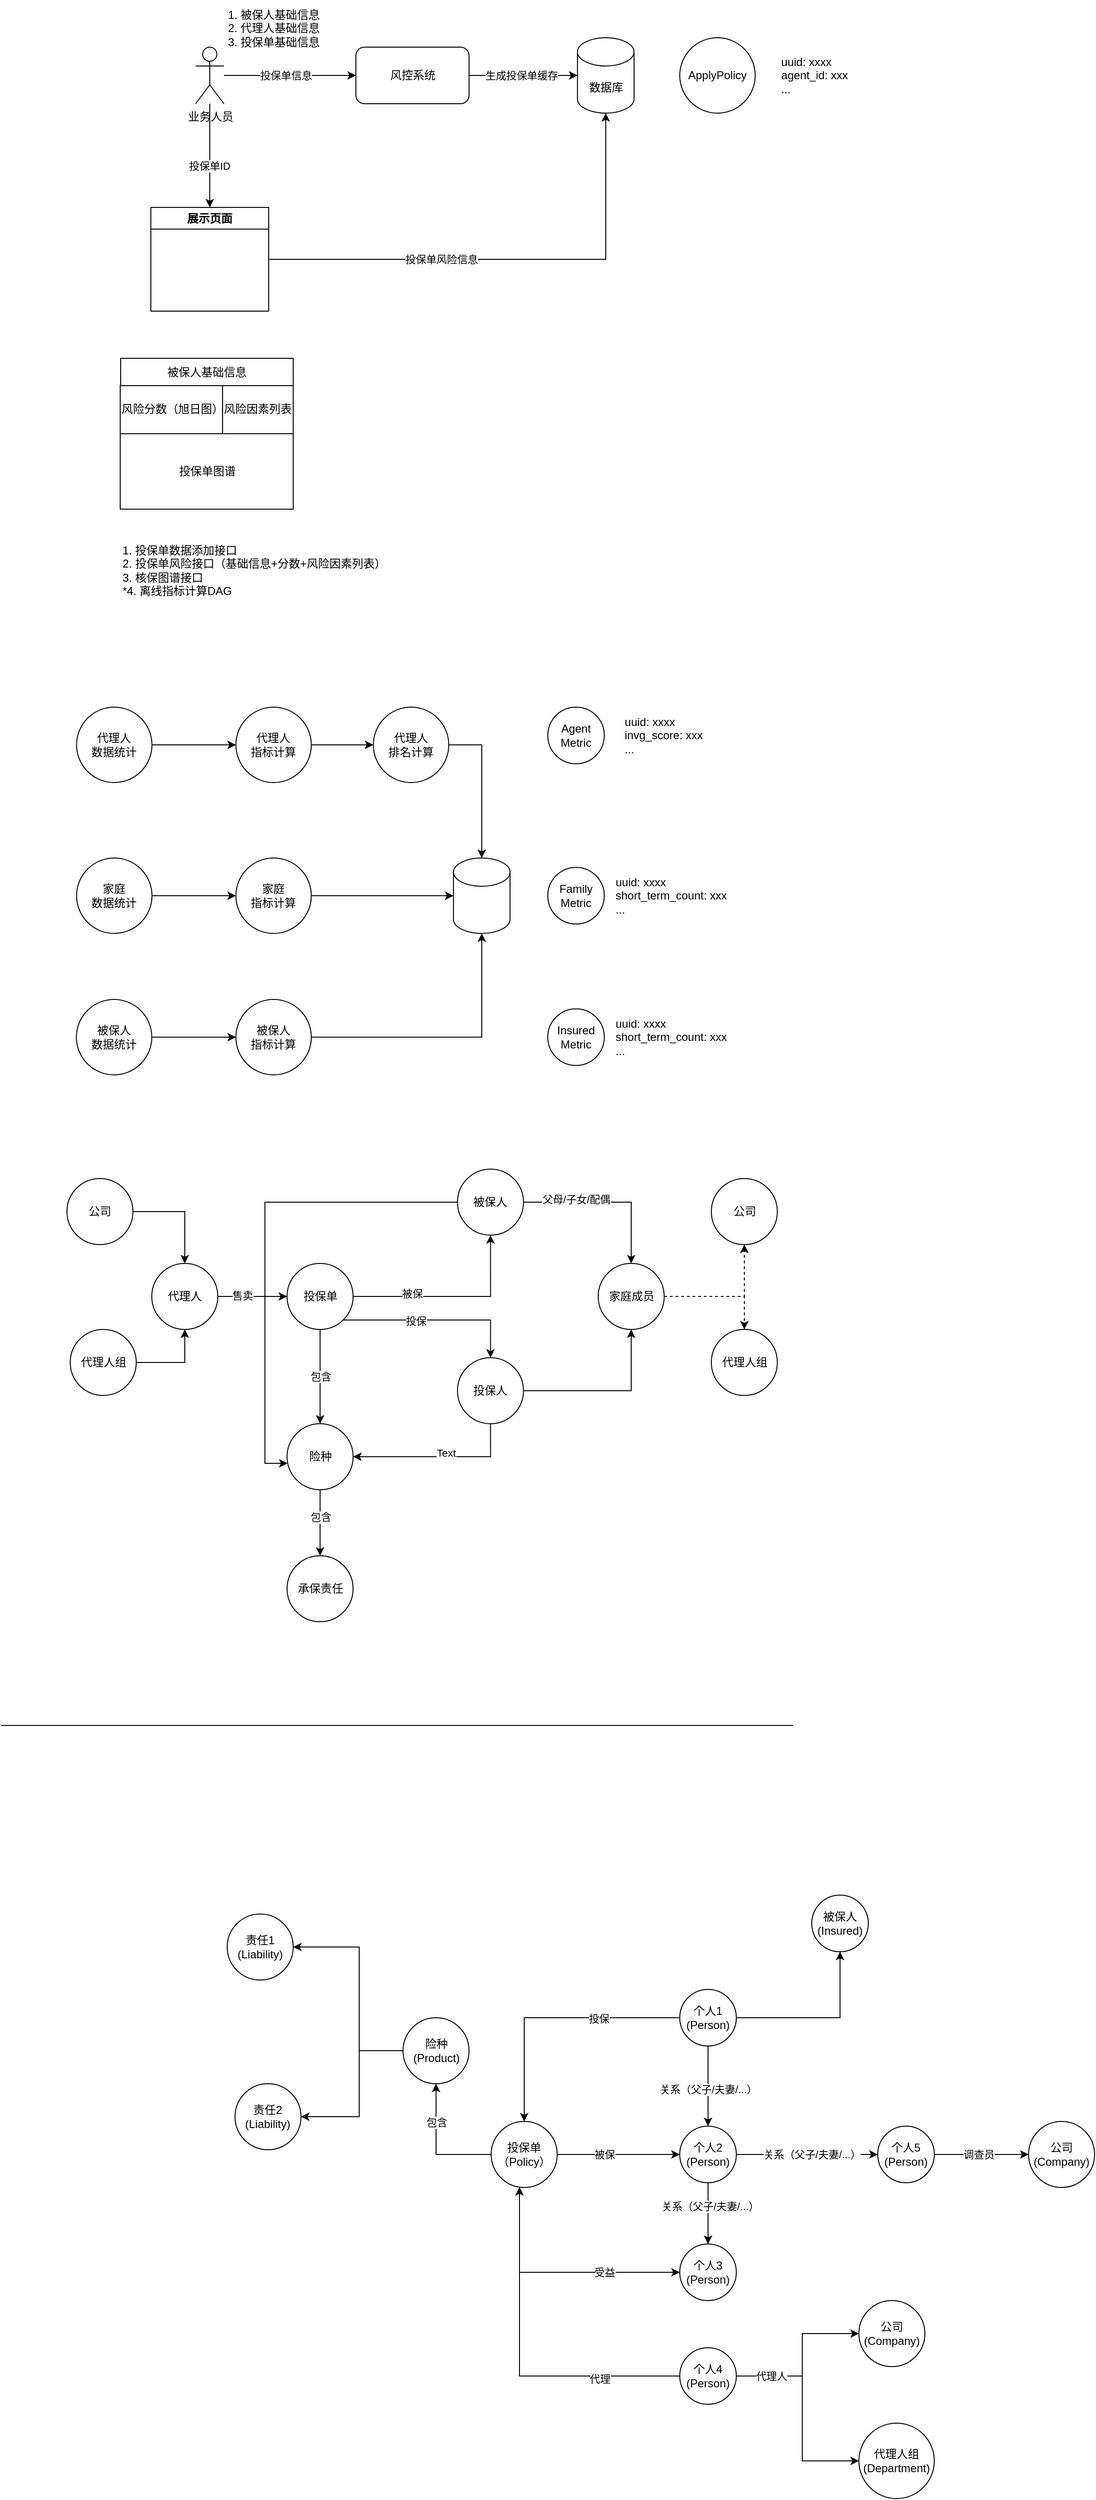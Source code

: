 <mxfile version="22.1.0" type="github">
  <diagram name="Page-1" id="D61PyfcK58h0UPg5Ae6O">
    <mxGraphModel dx="2074" dy="2250" grid="1" gridSize="10" guides="1" tooltips="1" connect="1" arrows="1" fold="1" page="1" pageScale="1" pageWidth="850" pageHeight="1100" math="0" shadow="0">
      <root>
        <mxCell id="0" />
        <mxCell id="1" parent="0" />
        <mxCell id="CutPcQzICrdOBgq3EssP-4" style="edgeStyle=orthogonalEdgeStyle;rounded=0;orthogonalLoop=1;jettySize=auto;html=1;" parent="1" source="CutPcQzICrdOBgq3EssP-1" target="CutPcQzICrdOBgq3EssP-2" edge="1">
          <mxGeometry relative="1" as="geometry" />
        </mxCell>
        <mxCell id="CutPcQzICrdOBgq3EssP-6" value="投保单信息" style="edgeLabel;html=1;align=center;verticalAlign=middle;resizable=0;points=[];" parent="CutPcQzICrdOBgq3EssP-4" vertex="1" connectable="0">
          <mxGeometry x="-0.329" relative="1" as="geometry">
            <mxPoint x="18" as="offset" />
          </mxGeometry>
        </mxCell>
        <mxCell id="CutPcQzICrdOBgq3EssP-11" style="edgeStyle=orthogonalEdgeStyle;rounded=0;orthogonalLoop=1;jettySize=auto;html=1;" parent="1" source="CutPcQzICrdOBgq3EssP-1" target="CutPcQzICrdOBgq3EssP-9" edge="1">
          <mxGeometry relative="1" as="geometry" />
        </mxCell>
        <mxCell id="CutPcQzICrdOBgq3EssP-13" value="投保单ID" style="edgeLabel;html=1;align=center;verticalAlign=middle;resizable=0;points=[];" parent="CutPcQzICrdOBgq3EssP-11" vertex="1" connectable="0">
          <mxGeometry x="0.173" y="-1" relative="1" as="geometry">
            <mxPoint y="1" as="offset" />
          </mxGeometry>
        </mxCell>
        <mxCell id="CutPcQzICrdOBgq3EssP-1" value="业务人员" style="shape=umlActor;verticalLabelPosition=bottom;verticalAlign=top;html=1;outlineConnect=0;" parent="1" vertex="1">
          <mxGeometry x="216.5" y="-960" width="30" height="60" as="geometry" />
        </mxCell>
        <mxCell id="CutPcQzICrdOBgq3EssP-5" style="edgeStyle=orthogonalEdgeStyle;rounded=0;orthogonalLoop=1;jettySize=auto;html=1;" parent="1" source="CutPcQzICrdOBgq3EssP-2" target="CutPcQzICrdOBgq3EssP-3" edge="1">
          <mxGeometry relative="1" as="geometry" />
        </mxCell>
        <mxCell id="CutPcQzICrdOBgq3EssP-7" value="生成投保单缓存" style="edgeLabel;html=1;align=center;verticalAlign=middle;resizable=0;points=[];" parent="CutPcQzICrdOBgq3EssP-5" vertex="1" connectable="0">
          <mxGeometry x="-0.478" relative="1" as="geometry">
            <mxPoint x="25" as="offset" />
          </mxGeometry>
        </mxCell>
        <mxCell id="CutPcQzICrdOBgq3EssP-2" value="风控系统" style="rounded=1;whiteSpace=wrap;html=1;" parent="1" vertex="1">
          <mxGeometry x="386.5" y="-960" width="120" height="60" as="geometry" />
        </mxCell>
        <mxCell id="CutPcQzICrdOBgq3EssP-3" value="数据库" style="shape=cylinder3;whiteSpace=wrap;html=1;boundedLbl=1;backgroundOutline=1;size=15;" parent="1" vertex="1">
          <mxGeometry x="621.5" y="-970" width="60" height="80" as="geometry" />
        </mxCell>
        <mxCell id="CutPcQzICrdOBgq3EssP-8" value="1. 被保人基础信息&lt;br&gt;&lt;div style=&quot;text-align: left;&quot;&gt;&lt;span style=&quot;background-color: initial;&quot;&gt;2. 代理人基础信息&lt;/span&gt;&lt;/div&gt;&lt;div style=&quot;text-align: left;&quot;&gt;&lt;span style=&quot;background-color: initial;&quot;&gt;3. 投保单基础信息&lt;/span&gt;&lt;/div&gt;" style="text;html=1;strokeColor=none;fillColor=none;align=center;verticalAlign=middle;whiteSpace=wrap;rounded=0;" parent="1" vertex="1">
          <mxGeometry x="238.82" y="-1010" width="120.79" height="60" as="geometry" />
        </mxCell>
        <mxCell id="CutPcQzICrdOBgq3EssP-9" value="展示页面" style="swimlane;whiteSpace=wrap;html=1;" parent="1" vertex="1">
          <mxGeometry x="169" y="-790" width="125" height="110" as="geometry" />
        </mxCell>
        <mxCell id="CutPcQzICrdOBgq3EssP-12" style="edgeStyle=orthogonalEdgeStyle;rounded=0;orthogonalLoop=1;jettySize=auto;html=1;entryX=0.5;entryY=1;entryDx=0;entryDy=0;entryPerimeter=0;" parent="1" source="CutPcQzICrdOBgq3EssP-9" target="CutPcQzICrdOBgq3EssP-3" edge="1">
          <mxGeometry relative="1" as="geometry" />
        </mxCell>
        <mxCell id="CutPcQzICrdOBgq3EssP-14" value="投保单风险信息" style="edgeLabel;html=1;align=center;verticalAlign=middle;resizable=0;points=[];" parent="CutPcQzICrdOBgq3EssP-12" vertex="1" connectable="0">
          <mxGeometry x="-0.44" relative="1" as="geometry">
            <mxPoint x="39" as="offset" />
          </mxGeometry>
        </mxCell>
        <mxCell id="CutPcQzICrdOBgq3EssP-22" value="1. 投保单数据添加接口&lt;br&gt;2. 投保单风险接口（基础信息+分数+风险因素列表）&lt;br&gt;3. 核保图谱接口&lt;br&gt;*4. 离线指标计算DAG" style="text;html=1;strokeColor=none;fillColor=none;align=left;verticalAlign=middle;whiteSpace=wrap;rounded=0;" parent="1" vertex="1">
          <mxGeometry x="136.5" y="-440" width="313.5" height="70" as="geometry" />
        </mxCell>
        <mxCell id="CutPcQzICrdOBgq3EssP-17" value="风险分数（旭日图）" style="rounded=0;whiteSpace=wrap;html=1;" parent="1" vertex="1">
          <mxGeometry x="136.5" y="-601.43" width="108.571" height="51.429" as="geometry" />
        </mxCell>
        <mxCell id="CutPcQzICrdOBgq3EssP-18" value="风险因素列表" style="rounded=0;whiteSpace=wrap;html=1;" parent="1" vertex="1">
          <mxGeometry x="245.07" y="-601.43" width="74.93" height="51.43" as="geometry" />
        </mxCell>
        <mxCell id="CutPcQzICrdOBgq3EssP-19" value="投保单图谱" style="rounded=0;whiteSpace=wrap;html=1;" parent="1" vertex="1">
          <mxGeometry x="136.5" y="-550" width="183.5" height="80" as="geometry" />
        </mxCell>
        <mxCell id="CutPcQzICrdOBgq3EssP-23" value="被保人基础信息" style="rounded=0;whiteSpace=wrap;html=1;" parent="1" vertex="1">
          <mxGeometry x="137" y="-630" width="183" height="29" as="geometry" />
        </mxCell>
        <mxCell id="CutPcQzICrdOBgq3EssP-30" style="edgeStyle=orthogonalEdgeStyle;rounded=0;orthogonalLoop=1;jettySize=auto;html=1;" parent="1" source="CutPcQzICrdOBgq3EssP-24" target="CutPcQzICrdOBgq3EssP-27" edge="1">
          <mxGeometry relative="1" as="geometry" />
        </mxCell>
        <mxCell id="CutPcQzICrdOBgq3EssP-24" value="代理人&lt;br&gt;数据统计" style="ellipse;whiteSpace=wrap;html=1;aspect=fixed;" parent="1" vertex="1">
          <mxGeometry x="90.21" y="-260" width="80" height="80" as="geometry" />
        </mxCell>
        <mxCell id="CutPcQzICrdOBgq3EssP-31" style="edgeStyle=orthogonalEdgeStyle;rounded=0;orthogonalLoop=1;jettySize=auto;html=1;entryX=0;entryY=0.5;entryDx=0;entryDy=0;" parent="1" source="CutPcQzICrdOBgq3EssP-25" target="CutPcQzICrdOBgq3EssP-28" edge="1">
          <mxGeometry relative="1" as="geometry" />
        </mxCell>
        <mxCell id="CutPcQzICrdOBgq3EssP-25" value="家庭&lt;br&gt;数据统计" style="ellipse;whiteSpace=wrap;html=1;aspect=fixed;" parent="1" vertex="1">
          <mxGeometry x="90.21" y="-100" width="80" height="80" as="geometry" />
        </mxCell>
        <mxCell id="CutPcQzICrdOBgq3EssP-32" style="edgeStyle=orthogonalEdgeStyle;rounded=0;orthogonalLoop=1;jettySize=auto;html=1;entryX=0;entryY=0.5;entryDx=0;entryDy=0;" parent="1" source="CutPcQzICrdOBgq3EssP-26" target="CutPcQzICrdOBgq3EssP-29" edge="1">
          <mxGeometry relative="1" as="geometry" />
        </mxCell>
        <mxCell id="CutPcQzICrdOBgq3EssP-26" value="被保人&lt;br&gt;数据统计" style="ellipse;whiteSpace=wrap;html=1;aspect=fixed;" parent="1" vertex="1">
          <mxGeometry x="90.0" y="50" width="80" height="80" as="geometry" />
        </mxCell>
        <mxCell id="CutPcQzICrdOBgq3EssP-34" style="edgeStyle=orthogonalEdgeStyle;rounded=0;orthogonalLoop=1;jettySize=auto;html=1;entryX=0;entryY=0.5;entryDx=0;entryDy=0;" parent="1" source="CutPcQzICrdOBgq3EssP-27" target="CutPcQzICrdOBgq3EssP-33" edge="1">
          <mxGeometry relative="1" as="geometry" />
        </mxCell>
        <mxCell id="CutPcQzICrdOBgq3EssP-27" value="代理人&lt;br&gt;指标计算" style="ellipse;whiteSpace=wrap;html=1;aspect=fixed;" parent="1" vertex="1">
          <mxGeometry x="259.21" y="-260" width="80" height="80" as="geometry" />
        </mxCell>
        <mxCell id="CutPcQzICrdOBgq3EssP-37" style="edgeStyle=orthogonalEdgeStyle;rounded=0;orthogonalLoop=1;jettySize=auto;html=1;" parent="1" source="CutPcQzICrdOBgq3EssP-28" target="CutPcQzICrdOBgq3EssP-35" edge="1">
          <mxGeometry relative="1" as="geometry" />
        </mxCell>
        <mxCell id="CutPcQzICrdOBgq3EssP-28" value="家庭&lt;br&gt;指标计算" style="ellipse;whiteSpace=wrap;html=1;aspect=fixed;" parent="1" vertex="1">
          <mxGeometry x="259.21" y="-100" width="80" height="80" as="geometry" />
        </mxCell>
        <mxCell id="CutPcQzICrdOBgq3EssP-29" value="被保人&lt;br&gt;指标计算" style="ellipse;whiteSpace=wrap;html=1;aspect=fixed;" parent="1" vertex="1">
          <mxGeometry x="259.21" y="50" width="80" height="80" as="geometry" />
        </mxCell>
        <mxCell id="CutPcQzICrdOBgq3EssP-33" value="代理人&lt;br&gt;排名计算" style="ellipse;whiteSpace=wrap;html=1;aspect=fixed;" parent="1" vertex="1">
          <mxGeometry x="405" y="-260" width="80" height="80" as="geometry" />
        </mxCell>
        <mxCell id="CutPcQzICrdOBgq3EssP-35" value="" style="shape=cylinder3;whiteSpace=wrap;html=1;boundedLbl=1;backgroundOutline=1;size=15;" parent="1" vertex="1">
          <mxGeometry x="490" y="-100" width="60" height="80" as="geometry" />
        </mxCell>
        <mxCell id="CutPcQzICrdOBgq3EssP-36" style="edgeStyle=orthogonalEdgeStyle;rounded=0;orthogonalLoop=1;jettySize=auto;html=1;entryX=0.5;entryY=0;entryDx=0;entryDy=0;entryPerimeter=0;" parent="1" source="CutPcQzICrdOBgq3EssP-33" target="CutPcQzICrdOBgq3EssP-35" edge="1">
          <mxGeometry relative="1" as="geometry" />
        </mxCell>
        <mxCell id="CutPcQzICrdOBgq3EssP-38" style="edgeStyle=orthogonalEdgeStyle;rounded=0;orthogonalLoop=1;jettySize=auto;html=1;entryX=0.5;entryY=1;entryDx=0;entryDy=0;entryPerimeter=0;" parent="1" source="CutPcQzICrdOBgq3EssP-29" target="CutPcQzICrdOBgq3EssP-35" edge="1">
          <mxGeometry relative="1" as="geometry" />
        </mxCell>
        <mxCell id="CutPcQzICrdOBgq3EssP-41" value="" style="group" parent="1" vertex="1" connectable="0">
          <mxGeometry x="590" y="-260" width="171.5" height="60" as="geometry" />
        </mxCell>
        <mxCell id="CutPcQzICrdOBgq3EssP-39" value="Agent&lt;br&gt;Metric" style="ellipse;whiteSpace=wrap;html=1;aspect=fixed;" parent="CutPcQzICrdOBgq3EssP-41" vertex="1">
          <mxGeometry width="60" height="60" as="geometry" />
        </mxCell>
        <mxCell id="CutPcQzICrdOBgq3EssP-40" value="&lt;div style=&quot;text-align: left;&quot;&gt;&lt;span style=&quot;background-color: initial;&quot;&gt;uuid: xxxx&lt;/span&gt;&lt;/div&gt;&lt;div style=&quot;text-align: left;&quot;&gt;&lt;span style=&quot;background-color: initial;&quot;&gt;invg_score: xxx&lt;/span&gt;&lt;/div&gt;&lt;div style=&quot;text-align: left;&quot;&gt;&lt;span style=&quot;background-color: initial;&quot;&gt;...&lt;/span&gt;&lt;/div&gt;" style="text;html=1;strokeColor=none;fillColor=none;align=center;verticalAlign=middle;whiteSpace=wrap;rounded=0;" parent="CutPcQzICrdOBgq3EssP-41" vertex="1">
          <mxGeometry x="73.5" y="15" width="98" height="30" as="geometry" />
        </mxCell>
        <mxCell id="CutPcQzICrdOBgq3EssP-42" value="" style="group" parent="1" vertex="1" connectable="0">
          <mxGeometry x="590" y="-90" width="220" height="60" as="geometry" />
        </mxCell>
        <mxCell id="CutPcQzICrdOBgq3EssP-43" value="Family&lt;br&gt;Metric" style="ellipse;whiteSpace=wrap;html=1;aspect=fixed;" parent="CutPcQzICrdOBgq3EssP-42" vertex="1">
          <mxGeometry width="60" height="60" as="geometry" />
        </mxCell>
        <mxCell id="CutPcQzICrdOBgq3EssP-44" value="&lt;div style=&quot;text-align: left;&quot;&gt;&lt;span style=&quot;background-color: initial;&quot;&gt;uuid: xxxx&lt;/span&gt;&lt;/div&gt;&lt;div style=&quot;text-align: left;&quot;&gt;&lt;span style=&quot;background-color: initial;&quot;&gt;short_term_count: xxx&lt;/span&gt;&lt;/div&gt;&lt;div style=&quot;text-align: left;&quot;&gt;&lt;span style=&quot;background-color: initial;&quot;&gt;...&lt;/span&gt;&lt;/div&gt;" style="text;html=1;strokeColor=none;fillColor=none;align=center;verticalAlign=middle;whiteSpace=wrap;rounded=0;" parent="CutPcQzICrdOBgq3EssP-42" vertex="1">
          <mxGeometry x="68.496" y="15" width="125.714" height="30" as="geometry" />
        </mxCell>
        <mxCell id="CutPcQzICrdOBgq3EssP-46" value="" style="group" parent="1" vertex="1" connectable="0">
          <mxGeometry x="590" y="60" width="220" height="60" as="geometry" />
        </mxCell>
        <mxCell id="CutPcQzICrdOBgq3EssP-47" value="Insured&lt;br&gt;Metric" style="ellipse;whiteSpace=wrap;html=1;aspect=fixed;" parent="CutPcQzICrdOBgq3EssP-46" vertex="1">
          <mxGeometry width="60" height="60" as="geometry" />
        </mxCell>
        <mxCell id="CutPcQzICrdOBgq3EssP-48" value="&lt;div style=&quot;text-align: left;&quot;&gt;&lt;span style=&quot;background-color: initial;&quot;&gt;uuid: xxxx&lt;/span&gt;&lt;/div&gt;&lt;div style=&quot;text-align: left;&quot;&gt;&lt;span style=&quot;background-color: initial;&quot;&gt;short_term_count: xxx&lt;/span&gt;&lt;/div&gt;&lt;div style=&quot;text-align: left;&quot;&gt;&lt;span style=&quot;background-color: initial;&quot;&gt;...&lt;/span&gt;&lt;/div&gt;" style="text;html=1;strokeColor=none;fillColor=none;align=center;verticalAlign=middle;whiteSpace=wrap;rounded=0;" parent="CutPcQzICrdOBgq3EssP-46" vertex="1">
          <mxGeometry x="68.496" y="15" width="125.714" height="30" as="geometry" />
        </mxCell>
        <mxCell id="CutPcQzICrdOBgq3EssP-49" value="" style="group" parent="1" vertex="1" connectable="0">
          <mxGeometry x="750" y="-950" width="171.5" height="60" as="geometry" />
        </mxCell>
        <mxCell id="CutPcQzICrdOBgq3EssP-50" value="ApplyPolicy" style="ellipse;whiteSpace=wrap;html=1;aspect=fixed;" parent="CutPcQzICrdOBgq3EssP-49" vertex="1">
          <mxGeometry x="-20" y="-20" width="80" height="80" as="geometry" />
        </mxCell>
        <mxCell id="CutPcQzICrdOBgq3EssP-51" value="&lt;div style=&quot;text-align: left;&quot;&gt;&lt;span style=&quot;background-color: initial;&quot;&gt;uuid: xxxx&lt;/span&gt;&lt;/div&gt;&lt;div style=&quot;text-align: left;&quot;&gt;&lt;span style=&quot;background-color: initial;&quot;&gt;agent_id: xxx&lt;/span&gt;&lt;/div&gt;&lt;div style=&quot;text-align: left;&quot;&gt;&lt;span style=&quot;background-color: initial;&quot;&gt;...&lt;/span&gt;&lt;/div&gt;" style="text;html=1;strokeColor=none;fillColor=none;align=center;verticalAlign=middle;whiteSpace=wrap;rounded=0;" parent="CutPcQzICrdOBgq3EssP-49" vertex="1">
          <mxGeometry x="73.5" y="5" width="98" height="30" as="geometry" />
        </mxCell>
        <mxCell id="40ppi2U5x2NpT91st2qv-13" style="edgeStyle=orthogonalEdgeStyle;rounded=0;orthogonalLoop=1;jettySize=auto;html=1;" parent="1" source="40ppi2U5x2NpT91st2qv-1" target="40ppi2U5x2NpT91st2qv-2" edge="1">
          <mxGeometry relative="1" as="geometry" />
        </mxCell>
        <mxCell id="YGsz35yIP1S0iWEz8hBN-5" value="被保" style="edgeLabel;html=1;align=center;verticalAlign=middle;resizable=0;points=[];" vertex="1" connectable="0" parent="40ppi2U5x2NpT91st2qv-13">
          <mxGeometry x="-0.407" y="3" relative="1" as="geometry">
            <mxPoint as="offset" />
          </mxGeometry>
        </mxCell>
        <mxCell id="40ppi2U5x2NpT91st2qv-14" style="edgeStyle=orthogonalEdgeStyle;rounded=0;orthogonalLoop=1;jettySize=auto;html=1;entryX=0.5;entryY=0;entryDx=0;entryDy=0;endArrow=classic;endFill=1;startArrow=none;startFill=0;" parent="1" source="40ppi2U5x2NpT91st2qv-1" target="40ppi2U5x2NpT91st2qv-3" edge="1">
          <mxGeometry relative="1" as="geometry">
            <Array as="points">
              <mxPoint x="529" y="390" />
            </Array>
          </mxGeometry>
        </mxCell>
        <mxCell id="YGsz35yIP1S0iWEz8hBN-4" value="投保" style="edgeLabel;html=1;align=center;verticalAlign=middle;resizable=0;points=[];" vertex="1" connectable="0" parent="40ppi2U5x2NpT91st2qv-14">
          <mxGeometry x="0.202" y="-1" relative="1" as="geometry">
            <mxPoint x="-41" as="offset" />
          </mxGeometry>
        </mxCell>
        <mxCell id="40ppi2U5x2NpT91st2qv-17" value="包含" style="edgeStyle=orthogonalEdgeStyle;rounded=0;orthogonalLoop=1;jettySize=auto;html=1;" parent="1" source="40ppi2U5x2NpT91st2qv-1" target="40ppi2U5x2NpT91st2qv-6" edge="1">
          <mxGeometry relative="1" as="geometry" />
        </mxCell>
        <mxCell id="40ppi2U5x2NpT91st2qv-1" value="投保单" style="ellipse;whiteSpace=wrap;html=1;aspect=fixed;" parent="1" vertex="1">
          <mxGeometry x="313.5" y="330" width="70" height="70" as="geometry" />
        </mxCell>
        <mxCell id="40ppi2U5x2NpT91st2qv-15" style="edgeStyle=orthogonalEdgeStyle;rounded=0;orthogonalLoop=1;jettySize=auto;html=1;" parent="1" source="40ppi2U5x2NpT91st2qv-2" target="40ppi2U5x2NpT91st2qv-4" edge="1">
          <mxGeometry relative="1" as="geometry" />
        </mxCell>
        <mxCell id="YGsz35yIP1S0iWEz8hBN-2" value="父母/子女/配偶" style="edgeLabel;html=1;align=center;verticalAlign=middle;resizable=0;points=[];" vertex="1" connectable="0" parent="40ppi2U5x2NpT91st2qv-15">
          <mxGeometry x="-0.389" y="3" relative="1" as="geometry">
            <mxPoint as="offset" />
          </mxGeometry>
        </mxCell>
        <mxCell id="40ppi2U5x2NpT91st2qv-2" value="被保人" style="ellipse;whiteSpace=wrap;html=1;aspect=fixed;" parent="1" vertex="1">
          <mxGeometry x="494.25" y="230" width="70" height="70" as="geometry" />
        </mxCell>
        <mxCell id="40ppi2U5x2NpT91st2qv-16" style="edgeStyle=orthogonalEdgeStyle;rounded=0;orthogonalLoop=1;jettySize=auto;html=1;entryX=0.5;entryY=1;entryDx=0;entryDy=0;" parent="1" source="40ppi2U5x2NpT91st2qv-3" target="40ppi2U5x2NpT91st2qv-4" edge="1">
          <mxGeometry relative="1" as="geometry" />
        </mxCell>
        <mxCell id="YGsz35yIP1S0iWEz8hBN-11" style="edgeStyle=orthogonalEdgeStyle;rounded=0;orthogonalLoop=1;jettySize=auto;html=1;" edge="1" parent="1" source="40ppi2U5x2NpT91st2qv-3" target="40ppi2U5x2NpT91st2qv-6">
          <mxGeometry relative="1" as="geometry">
            <Array as="points">
              <mxPoint x="529" y="535" />
            </Array>
          </mxGeometry>
        </mxCell>
        <mxCell id="YGsz35yIP1S0iWEz8hBN-13" value="Text" style="edgeLabel;html=1;align=center;verticalAlign=middle;resizable=0;points=[];" vertex="1" connectable="0" parent="YGsz35yIP1S0iWEz8hBN-11">
          <mxGeometry x="-0.09" y="-4" relative="1" as="geometry">
            <mxPoint as="offset" />
          </mxGeometry>
        </mxCell>
        <mxCell id="40ppi2U5x2NpT91st2qv-3" value="投保人" style="ellipse;whiteSpace=wrap;html=1;aspect=fixed;" parent="1" vertex="1">
          <mxGeometry x="494.25" y="430" width="70" height="70" as="geometry" />
        </mxCell>
        <mxCell id="YGsz35yIP1S0iWEz8hBN-9" style="edgeStyle=orthogonalEdgeStyle;rounded=0;orthogonalLoop=1;jettySize=auto;html=1;dashed=1;" edge="1" parent="1" source="40ppi2U5x2NpT91st2qv-4" target="YGsz35yIP1S0iWEz8hBN-7">
          <mxGeometry relative="1" as="geometry" />
        </mxCell>
        <mxCell id="YGsz35yIP1S0iWEz8hBN-10" style="edgeStyle=orthogonalEdgeStyle;rounded=0;orthogonalLoop=1;jettySize=auto;html=1;entryX=0.5;entryY=0;entryDx=0;entryDy=0;dashed=1;" edge="1" parent="1" source="40ppi2U5x2NpT91st2qv-4" target="YGsz35yIP1S0iWEz8hBN-8">
          <mxGeometry relative="1" as="geometry" />
        </mxCell>
        <mxCell id="40ppi2U5x2NpT91st2qv-4" value="家庭成员" style="ellipse;whiteSpace=wrap;html=1;aspect=fixed;" parent="1" vertex="1">
          <mxGeometry x="643.5" y="330" width="70" height="70" as="geometry" />
        </mxCell>
        <mxCell id="40ppi2U5x2NpT91st2qv-12" style="edgeStyle=orthogonalEdgeStyle;rounded=0;orthogonalLoop=1;jettySize=auto;html=1;entryX=0;entryY=0.5;entryDx=0;entryDy=0;" parent="1" source="40ppi2U5x2NpT91st2qv-5" target="40ppi2U5x2NpT91st2qv-1" edge="1">
          <mxGeometry relative="1" as="geometry" />
        </mxCell>
        <mxCell id="YGsz35yIP1S0iWEz8hBN-1" value="售卖" style="edgeLabel;html=1;align=center;verticalAlign=middle;resizable=0;points=[];" vertex="1" connectable="0" parent="40ppi2U5x2NpT91st2qv-12">
          <mxGeometry x="-0.292" y="1" relative="1" as="geometry">
            <mxPoint as="offset" />
          </mxGeometry>
        </mxCell>
        <mxCell id="40ppi2U5x2NpT91st2qv-5" value="代理人" style="ellipse;whiteSpace=wrap;html=1;aspect=fixed;" parent="1" vertex="1">
          <mxGeometry x="170" y="330" width="70" height="70" as="geometry" />
        </mxCell>
        <mxCell id="40ppi2U5x2NpT91st2qv-19" style="edgeStyle=orthogonalEdgeStyle;rounded=0;orthogonalLoop=1;jettySize=auto;html=1;entryX=0.5;entryY=0;entryDx=0;entryDy=0;" parent="1" source="40ppi2U5x2NpT91st2qv-6" target="40ppi2U5x2NpT91st2qv-18" edge="1">
          <mxGeometry relative="1" as="geometry" />
        </mxCell>
        <mxCell id="YGsz35yIP1S0iWEz8hBN-6" value="包含" style="edgeLabel;html=1;align=center;verticalAlign=middle;resizable=0;points=[];" vertex="1" connectable="0" parent="40ppi2U5x2NpT91st2qv-19">
          <mxGeometry x="-0.171" relative="1" as="geometry">
            <mxPoint as="offset" />
          </mxGeometry>
        </mxCell>
        <mxCell id="40ppi2U5x2NpT91st2qv-6" value="险种" style="ellipse;whiteSpace=wrap;html=1;aspect=fixed;" parent="1" vertex="1">
          <mxGeometry x="313.5" y="500" width="70" height="70" as="geometry" />
        </mxCell>
        <mxCell id="40ppi2U5x2NpT91st2qv-10" style="edgeStyle=orthogonalEdgeStyle;rounded=0;orthogonalLoop=1;jettySize=auto;html=1;entryX=0.5;entryY=0;entryDx=0;entryDy=0;" parent="1" source="40ppi2U5x2NpT91st2qv-8" target="40ppi2U5x2NpT91st2qv-5" edge="1">
          <mxGeometry relative="1" as="geometry" />
        </mxCell>
        <mxCell id="40ppi2U5x2NpT91st2qv-8" value="公司" style="ellipse;whiteSpace=wrap;html=1;aspect=fixed;" parent="1" vertex="1">
          <mxGeometry x="80" y="240" width="70" height="70" as="geometry" />
        </mxCell>
        <mxCell id="40ppi2U5x2NpT91st2qv-11" style="edgeStyle=orthogonalEdgeStyle;rounded=0;orthogonalLoop=1;jettySize=auto;html=1;entryX=0.5;entryY=1;entryDx=0;entryDy=0;" parent="1" source="40ppi2U5x2NpT91st2qv-9" target="40ppi2U5x2NpT91st2qv-5" edge="1">
          <mxGeometry relative="1" as="geometry" />
        </mxCell>
        <mxCell id="40ppi2U5x2NpT91st2qv-9" value="代理人组" style="ellipse;whiteSpace=wrap;html=1;aspect=fixed;" parent="1" vertex="1">
          <mxGeometry x="83.5" y="400" width="70" height="70" as="geometry" />
        </mxCell>
        <mxCell id="40ppi2U5x2NpT91st2qv-18" value="承保责任" style="ellipse;whiteSpace=wrap;html=1;aspect=fixed;" parent="1" vertex="1">
          <mxGeometry x="313.5" y="640" width="70" height="70" as="geometry" />
        </mxCell>
        <mxCell id="cPBy27_84jMsPGYw7Nv2-5" style="edgeStyle=orthogonalEdgeStyle;rounded=0;orthogonalLoop=1;jettySize=auto;html=1;entryX=0.5;entryY=1;entryDx=0;entryDy=0;" parent="1" source="cPBy27_84jMsPGYw7Nv2-1" target="cPBy27_84jMsPGYw7Nv2-4" edge="1">
          <mxGeometry relative="1" as="geometry" />
        </mxCell>
        <mxCell id="cPBy27_84jMsPGYw7Nv2-6" value="包含" style="edgeLabel;html=1;align=center;verticalAlign=middle;resizable=0;points=[];" parent="cPBy27_84jMsPGYw7Nv2-5" vertex="1" connectable="0">
          <mxGeometry x="0.239" relative="1" as="geometry">
            <mxPoint y="-10" as="offset" />
          </mxGeometry>
        </mxCell>
        <mxCell id="cPBy27_84jMsPGYw7Nv2-14" style="edgeStyle=orthogonalEdgeStyle;rounded=0;orthogonalLoop=1;jettySize=auto;html=1;" parent="1" source="cPBy27_84jMsPGYw7Nv2-1" target="cPBy27_84jMsPGYw7Nv2-10" edge="1">
          <mxGeometry relative="1" as="geometry" />
        </mxCell>
        <mxCell id="cPBy27_84jMsPGYw7Nv2-15" value="被保" style="edgeLabel;html=1;align=center;verticalAlign=middle;resizable=0;points=[];" parent="cPBy27_84jMsPGYw7Nv2-14" vertex="1" connectable="0">
          <mxGeometry x="-0.077" y="-3" relative="1" as="geometry">
            <mxPoint x="-10" y="-3" as="offset" />
          </mxGeometry>
        </mxCell>
        <mxCell id="cPBy27_84jMsPGYw7Nv2-18" style="edgeStyle=orthogonalEdgeStyle;rounded=0;orthogonalLoop=1;jettySize=auto;html=1;" parent="1" source="cPBy27_84jMsPGYw7Nv2-1" target="cPBy27_84jMsPGYw7Nv2-17" edge="1">
          <mxGeometry relative="1" as="geometry">
            <Array as="points">
              <mxPoint x="560" y="1400" />
            </Array>
          </mxGeometry>
        </mxCell>
        <mxCell id="cPBy27_84jMsPGYw7Nv2-19" value="受益" style="edgeLabel;html=1;align=center;verticalAlign=middle;resizable=0;points=[];" parent="cPBy27_84jMsPGYw7Nv2-18" vertex="1" connectable="0">
          <mxGeometry x="0.516" relative="1" as="geometry">
            <mxPoint x="-17" as="offset" />
          </mxGeometry>
        </mxCell>
        <mxCell id="cPBy27_84jMsPGYw7Nv2-1" value="投保单&lt;br&gt;（Policy）" style="ellipse;whiteSpace=wrap;html=1;aspect=fixed;" parent="1" vertex="1">
          <mxGeometry x="530" y="1240" width="70" height="70" as="geometry" />
        </mxCell>
        <mxCell id="cPBy27_84jMsPGYw7Nv2-2" value="" style="endArrow=none;html=1;rounded=0;" parent="1" edge="1">
          <mxGeometry width="50" height="50" relative="1" as="geometry">
            <mxPoint x="10" y="820" as="sourcePoint" />
            <mxPoint x="850" y="820" as="targetPoint" />
          </mxGeometry>
        </mxCell>
        <mxCell id="cPBy27_84jMsPGYw7Nv2-23" style="edgeStyle=orthogonalEdgeStyle;rounded=0;orthogonalLoop=1;jettySize=auto;html=1;entryX=1;entryY=0.5;entryDx=0;entryDy=0;" parent="1" source="cPBy27_84jMsPGYw7Nv2-4" target="cPBy27_84jMsPGYw7Nv2-21" edge="1">
          <mxGeometry relative="1" as="geometry">
            <Array as="points">
              <mxPoint x="390" y="1165" />
              <mxPoint x="390" y="1055" />
            </Array>
          </mxGeometry>
        </mxCell>
        <mxCell id="cPBy27_84jMsPGYw7Nv2-24" style="edgeStyle=orthogonalEdgeStyle;rounded=0;orthogonalLoop=1;jettySize=auto;html=1;" parent="1" source="cPBy27_84jMsPGYw7Nv2-4" target="cPBy27_84jMsPGYw7Nv2-22" edge="1">
          <mxGeometry relative="1" as="geometry">
            <Array as="points">
              <mxPoint x="390" y="1165" />
              <mxPoint x="390" y="1235" />
            </Array>
          </mxGeometry>
        </mxCell>
        <mxCell id="cPBy27_84jMsPGYw7Nv2-4" value="险种&lt;br&gt;(Product)" style="ellipse;whiteSpace=wrap;html=1;aspect=fixed;" parent="1" vertex="1">
          <mxGeometry x="436.5" y="1130" width="70" height="70" as="geometry" />
        </mxCell>
        <mxCell id="cPBy27_84jMsPGYw7Nv2-12" style="edgeStyle=orthogonalEdgeStyle;rounded=0;orthogonalLoop=1;jettySize=auto;html=1;" parent="1" source="cPBy27_84jMsPGYw7Nv2-9" target="cPBy27_84jMsPGYw7Nv2-1" edge="1">
          <mxGeometry relative="1" as="geometry" />
        </mxCell>
        <mxCell id="cPBy27_84jMsPGYw7Nv2-13" value="投保" style="edgeLabel;html=1;align=center;verticalAlign=middle;resizable=0;points=[];" parent="cPBy27_84jMsPGYw7Nv2-12" vertex="1" connectable="0">
          <mxGeometry x="-0.374" y="1" relative="1" as="geometry">
            <mxPoint as="offset" />
          </mxGeometry>
        </mxCell>
        <mxCell id="cPBy27_84jMsPGYw7Nv2-25" style="edgeStyle=orthogonalEdgeStyle;rounded=0;orthogonalLoop=1;jettySize=auto;html=1;entryX=0.5;entryY=0;entryDx=0;entryDy=0;" parent="1" source="cPBy27_84jMsPGYw7Nv2-9" target="cPBy27_84jMsPGYw7Nv2-10" edge="1">
          <mxGeometry relative="1" as="geometry" />
        </mxCell>
        <mxCell id="cPBy27_84jMsPGYw7Nv2-26" value="关系（父子/夫妻/...）" style="edgeLabel;html=1;align=center;verticalAlign=middle;resizable=0;points=[];" parent="cPBy27_84jMsPGYw7Nv2-25" vertex="1" connectable="0">
          <mxGeometry x="0.082" relative="1" as="geometry">
            <mxPoint as="offset" />
          </mxGeometry>
        </mxCell>
        <mxCell id="UGKIJj4-Mh_hCb-AXwKf-15" style="edgeStyle=orthogonalEdgeStyle;rounded=0;orthogonalLoop=1;jettySize=auto;html=1;" parent="1" source="cPBy27_84jMsPGYw7Nv2-9" target="UGKIJj4-Mh_hCb-AXwKf-14" edge="1">
          <mxGeometry relative="1" as="geometry" />
        </mxCell>
        <mxCell id="cPBy27_84jMsPGYw7Nv2-9" value="个人1&lt;br&gt;(Person)" style="ellipse;whiteSpace=wrap;html=1;aspect=fixed;" parent="1" vertex="1">
          <mxGeometry x="730" y="1100" width="60" height="60" as="geometry" />
        </mxCell>
        <mxCell id="cPBy27_84jMsPGYw7Nv2-27" style="edgeStyle=orthogonalEdgeStyle;rounded=0;orthogonalLoop=1;jettySize=auto;html=1;entryX=0.5;entryY=0;entryDx=0;entryDy=0;" parent="1" source="cPBy27_84jMsPGYw7Nv2-10" target="cPBy27_84jMsPGYw7Nv2-17" edge="1">
          <mxGeometry relative="1" as="geometry" />
        </mxCell>
        <mxCell id="UGKIJj4-Mh_hCb-AXwKf-2" style="edgeStyle=orthogonalEdgeStyle;rounded=0;orthogonalLoop=1;jettySize=auto;html=1;entryX=0;entryY=0.5;entryDx=0;entryDy=0;" parent="1" source="cPBy27_84jMsPGYw7Nv2-10" target="UGKIJj4-Mh_hCb-AXwKf-1" edge="1">
          <mxGeometry relative="1" as="geometry" />
        </mxCell>
        <mxCell id="cPBy27_84jMsPGYw7Nv2-10" value="个人2&lt;br&gt;(Person)" style="ellipse;whiteSpace=wrap;html=1;aspect=fixed;" parent="1" vertex="1">
          <mxGeometry x="730" y="1245" width="60" height="60" as="geometry" />
        </mxCell>
        <mxCell id="cPBy27_84jMsPGYw7Nv2-29" style="edgeStyle=orthogonalEdgeStyle;rounded=0;orthogonalLoop=1;jettySize=auto;html=1;" parent="1" source="cPBy27_84jMsPGYw7Nv2-11" target="cPBy27_84jMsPGYw7Nv2-1" edge="1">
          <mxGeometry relative="1" as="geometry">
            <Array as="points">
              <mxPoint x="560" y="1510" />
            </Array>
          </mxGeometry>
        </mxCell>
        <mxCell id="cPBy27_84jMsPGYw7Nv2-30" value="代理" style="edgeLabel;html=1;align=center;verticalAlign=middle;resizable=0;points=[];" parent="cPBy27_84jMsPGYw7Nv2-29" vertex="1" connectable="0">
          <mxGeometry x="-0.537" y="3" relative="1" as="geometry">
            <mxPoint as="offset" />
          </mxGeometry>
        </mxCell>
        <mxCell id="UGKIJj4-Mh_hCb-AXwKf-8" style="edgeStyle=orthogonalEdgeStyle;rounded=0;orthogonalLoop=1;jettySize=auto;html=1;" parent="1" source="cPBy27_84jMsPGYw7Nv2-11" target="UGKIJj4-Mh_hCb-AXwKf-6" edge="1">
          <mxGeometry relative="1" as="geometry">
            <Array as="points">
              <mxPoint x="860" y="1510" />
              <mxPoint x="860" y="1465" />
            </Array>
          </mxGeometry>
        </mxCell>
        <mxCell id="UGKIJj4-Mh_hCb-AXwKf-9" style="edgeStyle=orthogonalEdgeStyle;rounded=0;orthogonalLoop=1;jettySize=auto;html=1;entryX=0;entryY=0.5;entryDx=0;entryDy=0;" parent="1" source="cPBy27_84jMsPGYw7Nv2-11" target="UGKIJj4-Mh_hCb-AXwKf-7" edge="1">
          <mxGeometry relative="1" as="geometry">
            <Array as="points">
              <mxPoint x="860" y="1510" />
              <mxPoint x="860" y="1600" />
              <mxPoint x="910" y="1600" />
            </Array>
          </mxGeometry>
        </mxCell>
        <mxCell id="UGKIJj4-Mh_hCb-AXwKf-10" value="代理人" style="edgeLabel;html=1;align=center;verticalAlign=middle;resizable=0;points=[];" parent="UGKIJj4-Mh_hCb-AXwKf-9" vertex="1" connectable="0">
          <mxGeometry x="-0.844" y="5" relative="1" as="geometry">
            <mxPoint x="20" y="5" as="offset" />
          </mxGeometry>
        </mxCell>
        <mxCell id="cPBy27_84jMsPGYw7Nv2-11" value="个人4&lt;br&gt;(Person)" style="ellipse;whiteSpace=wrap;html=1;aspect=fixed;" parent="1" vertex="1">
          <mxGeometry x="730" y="1480" width="60" height="60" as="geometry" />
        </mxCell>
        <mxCell id="cPBy27_84jMsPGYw7Nv2-17" value="个人3&lt;br&gt;(Person)" style="ellipse;whiteSpace=wrap;html=1;aspect=fixed;" parent="1" vertex="1">
          <mxGeometry x="730" y="1370" width="60" height="60" as="geometry" />
        </mxCell>
        <mxCell id="cPBy27_84jMsPGYw7Nv2-21" value="责任1&lt;br&gt;(Liability)" style="ellipse;whiteSpace=wrap;html=1;aspect=fixed;" parent="1" vertex="1">
          <mxGeometry x="250" y="1020" width="70" height="70" as="geometry" />
        </mxCell>
        <mxCell id="cPBy27_84jMsPGYw7Nv2-22" value="责任2&lt;br&gt;(Liability)" style="ellipse;whiteSpace=wrap;html=1;aspect=fixed;" parent="1" vertex="1">
          <mxGeometry x="258.25" y="1200" width="70" height="70" as="geometry" />
        </mxCell>
        <mxCell id="cPBy27_84jMsPGYw7Nv2-28" value="关系（父子/夫妻/...）" style="edgeLabel;html=1;align=center;verticalAlign=middle;resizable=0;points=[];" parent="1" vertex="1" connectable="0">
          <mxGeometry x="761.5" y="1330" as="geometry" />
        </mxCell>
        <mxCell id="UGKIJj4-Mh_hCb-AXwKf-12" style="edgeStyle=orthogonalEdgeStyle;rounded=0;orthogonalLoop=1;jettySize=auto;html=1;" parent="1" source="UGKIJj4-Mh_hCb-AXwKf-1" target="UGKIJj4-Mh_hCb-AXwKf-11" edge="1">
          <mxGeometry relative="1" as="geometry" />
        </mxCell>
        <mxCell id="UGKIJj4-Mh_hCb-AXwKf-13" value="调查员" style="edgeLabel;html=1;align=center;verticalAlign=middle;resizable=0;points=[];" parent="UGKIJj4-Mh_hCb-AXwKf-12" vertex="1" connectable="0">
          <mxGeometry x="-0.364" y="2" relative="1" as="geometry">
            <mxPoint x="15" y="2" as="offset" />
          </mxGeometry>
        </mxCell>
        <mxCell id="UGKIJj4-Mh_hCb-AXwKf-1" value="个人5&lt;br&gt;(Person)" style="ellipse;whiteSpace=wrap;html=1;aspect=fixed;" parent="1" vertex="1">
          <mxGeometry x="940" y="1245" width="60" height="60" as="geometry" />
        </mxCell>
        <mxCell id="UGKIJj4-Mh_hCb-AXwKf-3" value="关系（父子/夫妻/...）" style="edgeLabel;html=1;align=center;verticalAlign=middle;resizable=0;points=[];" parent="1" vertex="1" connectable="0">
          <mxGeometry x="870" y="1275" as="geometry" />
        </mxCell>
        <mxCell id="UGKIJj4-Mh_hCb-AXwKf-6" value="公司&lt;br&gt;(Company)" style="ellipse;whiteSpace=wrap;html=1;aspect=fixed;" parent="1" vertex="1">
          <mxGeometry x="920" y="1430" width="70" height="70" as="geometry" />
        </mxCell>
        <mxCell id="UGKIJj4-Mh_hCb-AXwKf-7" value="代理人组&lt;br&gt;(Department)" style="ellipse;whiteSpace=wrap;html=1;aspect=fixed;" parent="1" vertex="1">
          <mxGeometry x="920" y="1560" width="80" height="80" as="geometry" />
        </mxCell>
        <mxCell id="UGKIJj4-Mh_hCb-AXwKf-11" value="公司&lt;br&gt;(Company)" style="ellipse;whiteSpace=wrap;html=1;aspect=fixed;" parent="1" vertex="1">
          <mxGeometry x="1100" y="1240" width="70" height="70" as="geometry" />
        </mxCell>
        <mxCell id="UGKIJj4-Mh_hCb-AXwKf-14" value="被保人&lt;br&gt;(Insured)" style="ellipse;whiteSpace=wrap;html=1;aspect=fixed;" parent="1" vertex="1">
          <mxGeometry x="870" y="1000" width="60" height="60" as="geometry" />
        </mxCell>
        <mxCell id="YGsz35yIP1S0iWEz8hBN-7" value="公司" style="ellipse;whiteSpace=wrap;html=1;aspect=fixed;" vertex="1" parent="1">
          <mxGeometry x="763.5" y="240" width="70" height="70" as="geometry" />
        </mxCell>
        <mxCell id="YGsz35yIP1S0iWEz8hBN-8" value="代理人组" style="ellipse;whiteSpace=wrap;html=1;aspect=fixed;" vertex="1" parent="1">
          <mxGeometry x="763.5" y="400" width="70" height="70" as="geometry" />
        </mxCell>
        <mxCell id="YGsz35yIP1S0iWEz8hBN-12" style="edgeStyle=orthogonalEdgeStyle;rounded=0;orthogonalLoop=1;jettySize=auto;html=1;entryX=0.007;entryY=0.6;entryDx=0;entryDy=0;entryPerimeter=0;" edge="1" parent="1" source="40ppi2U5x2NpT91st2qv-2" target="40ppi2U5x2NpT91st2qv-6">
          <mxGeometry relative="1" as="geometry">
            <Array as="points">
              <mxPoint x="290" y="265" />
              <mxPoint x="290" y="542" />
            </Array>
          </mxGeometry>
        </mxCell>
      </root>
    </mxGraphModel>
  </diagram>
</mxfile>
